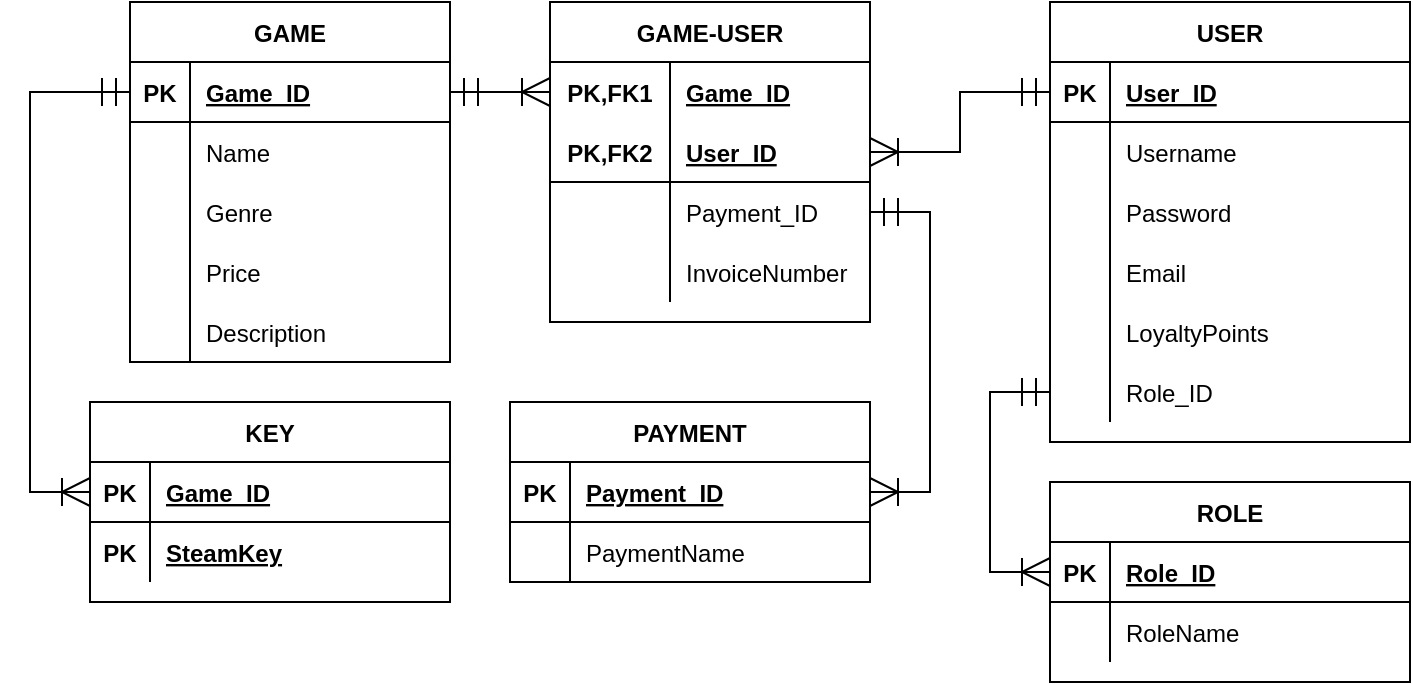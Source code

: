 <mxfile version="15.6.6" type="device"><diagram id="towKXseXOlwu7tHHda_J" name="Page-1"><mxGraphModel dx="1038" dy="547" grid="1" gridSize="10" guides="1" tooltips="1" connect="1" arrows="1" fold="1" page="1" pageScale="1" pageWidth="850" pageHeight="1100" math="0" shadow="0"><root><mxCell id="0"/><mxCell id="1" parent="0"/><mxCell id="dUvEunX3QVjghnQOrQsq-1" value="GAME" style="shape=table;startSize=30;container=1;collapsible=1;childLayout=tableLayout;fixedRows=1;rowLines=0;fontStyle=1;align=center;resizeLast=1;fillColor=default;strokeColor=default;fontColor=default;" parent="1" vertex="1"><mxGeometry x="90" y="40" width="160" height="180" as="geometry"><mxRectangle x="40" y="40" width="60" height="30" as="alternateBounds"/></mxGeometry></mxCell><mxCell id="dUvEunX3QVjghnQOrQsq-2" value="" style="shape=partialRectangle;collapsible=0;dropTarget=0;pointerEvents=0;fillColor=none;top=0;left=0;bottom=1;right=0;points=[[0,0.5],[1,0.5]];portConstraint=eastwest;fontColor=default;" parent="dUvEunX3QVjghnQOrQsq-1" vertex="1"><mxGeometry y="30" width="160" height="30" as="geometry"/></mxCell><mxCell id="dUvEunX3QVjghnQOrQsq-3" value="PK" style="shape=partialRectangle;connectable=0;fillColor=none;top=0;left=0;bottom=0;right=0;fontStyle=1;overflow=hidden;" parent="dUvEunX3QVjghnQOrQsq-2" vertex="1"><mxGeometry width="30" height="30" as="geometry"><mxRectangle width="30" height="30" as="alternateBounds"/></mxGeometry></mxCell><mxCell id="dUvEunX3QVjghnQOrQsq-4" value="Game_ID" style="shape=partialRectangle;connectable=0;fillColor=none;top=0;left=0;bottom=0;right=0;align=left;spacingLeft=6;fontStyle=5;overflow=hidden;fontColor=default;" parent="dUvEunX3QVjghnQOrQsq-2" vertex="1"><mxGeometry x="30" width="130" height="30" as="geometry"><mxRectangle width="130" height="30" as="alternateBounds"/></mxGeometry></mxCell><mxCell id="dUvEunX3QVjghnQOrQsq-5" value="" style="shape=partialRectangle;collapsible=0;dropTarget=0;pointerEvents=0;fillColor=none;top=0;left=0;bottom=0;right=0;points=[[0,0.5],[1,0.5]];portConstraint=eastwest;" parent="dUvEunX3QVjghnQOrQsq-1" vertex="1"><mxGeometry y="60" width="160" height="30" as="geometry"/></mxCell><mxCell id="dUvEunX3QVjghnQOrQsq-6" value="" style="shape=partialRectangle;connectable=0;fillColor=none;top=0;left=0;bottom=0;right=0;editable=1;overflow=hidden;" parent="dUvEunX3QVjghnQOrQsq-5" vertex="1"><mxGeometry width="30" height="30" as="geometry"><mxRectangle width="30" height="30" as="alternateBounds"/></mxGeometry></mxCell><mxCell id="dUvEunX3QVjghnQOrQsq-7" value="Name" style="shape=partialRectangle;connectable=0;fillColor=none;top=0;left=0;bottom=0;right=0;align=left;spacingLeft=6;overflow=hidden;fontColor=default;" parent="dUvEunX3QVjghnQOrQsq-5" vertex="1"><mxGeometry x="30" width="130" height="30" as="geometry"><mxRectangle width="130" height="30" as="alternateBounds"/></mxGeometry></mxCell><mxCell id="dUvEunX3QVjghnQOrQsq-8" value="" style="shape=partialRectangle;collapsible=0;dropTarget=0;pointerEvents=0;fillColor=none;top=0;left=0;bottom=0;right=0;points=[[0,0.5],[1,0.5]];portConstraint=eastwest;" parent="dUvEunX3QVjghnQOrQsq-1" vertex="1"><mxGeometry y="90" width="160" height="30" as="geometry"/></mxCell><mxCell id="dUvEunX3QVjghnQOrQsq-9" value="" style="shape=partialRectangle;connectable=0;fillColor=none;top=0;left=0;bottom=0;right=0;editable=1;overflow=hidden;" parent="dUvEunX3QVjghnQOrQsq-8" vertex="1"><mxGeometry width="30" height="30" as="geometry"><mxRectangle width="30" height="30" as="alternateBounds"/></mxGeometry></mxCell><mxCell id="dUvEunX3QVjghnQOrQsq-10" value="Genre" style="shape=partialRectangle;connectable=0;fillColor=none;top=0;left=0;bottom=0;right=0;align=left;spacingLeft=6;overflow=hidden;fontColor=default;" parent="dUvEunX3QVjghnQOrQsq-8" vertex="1"><mxGeometry x="30" width="130" height="30" as="geometry"><mxRectangle width="130" height="30" as="alternateBounds"/></mxGeometry></mxCell><mxCell id="dUvEunX3QVjghnQOrQsq-11" value="" style="shape=partialRectangle;collapsible=0;dropTarget=0;pointerEvents=0;fillColor=none;top=0;left=0;bottom=0;right=0;points=[[0,0.5],[1,0.5]];portConstraint=eastwest;" parent="dUvEunX3QVjghnQOrQsq-1" vertex="1"><mxGeometry y="120" width="160" height="30" as="geometry"/></mxCell><mxCell id="dUvEunX3QVjghnQOrQsq-12" value="" style="shape=partialRectangle;connectable=0;fillColor=none;top=0;left=0;bottom=0;right=0;editable=1;overflow=hidden;" parent="dUvEunX3QVjghnQOrQsq-11" vertex="1"><mxGeometry width="30" height="30" as="geometry"><mxRectangle width="30" height="30" as="alternateBounds"/></mxGeometry></mxCell><mxCell id="dUvEunX3QVjghnQOrQsq-13" value="Price" style="shape=partialRectangle;connectable=0;fillColor=none;top=0;left=0;bottom=0;right=0;align=left;spacingLeft=6;overflow=hidden;fontColor=default;strokeColor=default;" parent="dUvEunX3QVjghnQOrQsq-11" vertex="1"><mxGeometry x="30" width="130" height="30" as="geometry"><mxRectangle width="130" height="30" as="alternateBounds"/></mxGeometry></mxCell><mxCell id="dUvEunX3QVjghnQOrQsq-14" value="" style="shape=partialRectangle;collapsible=0;dropTarget=0;pointerEvents=0;fillColor=none;top=0;left=0;bottom=0;right=0;points=[[0,0.5],[1,0.5]];portConstraint=eastwest;" parent="dUvEunX3QVjghnQOrQsq-1" vertex="1"><mxGeometry y="150" width="160" height="30" as="geometry"/></mxCell><mxCell id="dUvEunX3QVjghnQOrQsq-15" value="" style="shape=partialRectangle;connectable=0;fillColor=none;top=0;left=0;bottom=0;right=0;editable=1;overflow=hidden;" parent="dUvEunX3QVjghnQOrQsq-14" vertex="1"><mxGeometry width="30" height="30" as="geometry"><mxRectangle width="30" height="30" as="alternateBounds"/></mxGeometry></mxCell><mxCell id="dUvEunX3QVjghnQOrQsq-16" value="Description" style="shape=partialRectangle;connectable=0;fillColor=none;top=0;left=0;bottom=0;right=0;align=left;spacingLeft=6;overflow=hidden;fontColor=default;strokeColor=default;" parent="dUvEunX3QVjghnQOrQsq-14" vertex="1"><mxGeometry x="30" width="130" height="30" as="geometry"><mxRectangle width="130" height="30" as="alternateBounds"/></mxGeometry></mxCell><mxCell id="dUvEunX3QVjghnQOrQsq-82" value="" style="edgeStyle=orthogonalEdgeStyle;fontSize=12;html=1;endArrow=ERoneToMany;startArrow=ERmandOne;rounded=0;fontColor=default;strokeColor=default;labelBackgroundColor=default;exitX=1;exitY=0.5;exitDx=0;exitDy=0;endSize=12;startSize=12;entryX=1;entryY=0.5;entryDx=0;entryDy=0;" parent="1" source="dUvEunX3QVjghnQOrQsq-24" target="dUvEunX3QVjghnQOrQsq-53" edge="1"><mxGeometry width="100" height="100" relative="1" as="geometry"><mxPoint x="510" y="330" as="sourcePoint"/><mxPoint x="490" y="310" as="targetPoint"/><Array as="points"><mxPoint x="490" y="145"/><mxPoint x="490" y="285"/></Array></mxGeometry></mxCell><mxCell id="dUvEunX3QVjghnQOrQsq-17" value="GAME-USER" style="shape=table;startSize=30;container=1;collapsible=1;childLayout=tableLayout;fixedRows=1;rowLines=0;fontStyle=1;align=center;resizeLast=1;fontColor=default;strokeColor=default;fillColor=default;" parent="1" vertex="1"><mxGeometry x="300" y="40" width="160" height="160" as="geometry"/></mxCell><mxCell id="dUvEunX3QVjghnQOrQsq-18" value="" style="shape=partialRectangle;collapsible=0;dropTarget=0;pointerEvents=0;fillColor=none;top=0;left=0;bottom=0;right=0;points=[[0,0.5],[1,0.5]];portConstraint=eastwest;fontColor=default;strokeColor=default;" parent="dUvEunX3QVjghnQOrQsq-17" vertex="1"><mxGeometry y="30" width="160" height="30" as="geometry"/></mxCell><mxCell id="dUvEunX3QVjghnQOrQsq-19" value="PK,FK1" style="shape=partialRectangle;connectable=0;fillColor=none;top=0;left=0;bottom=0;right=0;fontStyle=1;overflow=hidden;fontColor=default;strokeColor=default;" parent="dUvEunX3QVjghnQOrQsq-18" vertex="1"><mxGeometry width="60" height="30" as="geometry"><mxRectangle width="60" height="30" as="alternateBounds"/></mxGeometry></mxCell><mxCell id="dUvEunX3QVjghnQOrQsq-20" value="Game_ID" style="shape=partialRectangle;connectable=0;fillColor=none;top=0;left=0;bottom=0;right=0;align=left;spacingLeft=6;fontStyle=5;overflow=hidden;fontColor=default;strokeColor=default;" parent="dUvEunX3QVjghnQOrQsq-18" vertex="1"><mxGeometry x="60" width="100" height="30" as="geometry"><mxRectangle width="100" height="30" as="alternateBounds"/></mxGeometry></mxCell><mxCell id="dUvEunX3QVjghnQOrQsq-21" value="" style="shape=partialRectangle;collapsible=0;dropTarget=0;pointerEvents=0;fillColor=none;top=0;left=0;bottom=1;right=0;points=[[0,0.5],[1,0.5]];portConstraint=eastwest;fontColor=default;strokeColor=default;" parent="dUvEunX3QVjghnQOrQsq-17" vertex="1"><mxGeometry y="60" width="160" height="30" as="geometry"/></mxCell><mxCell id="dUvEunX3QVjghnQOrQsq-22" value="PK,FK2" style="shape=partialRectangle;connectable=0;fillColor=none;top=0;left=0;bottom=0;right=0;fontStyle=1;overflow=hidden;fontColor=default;strokeColor=default;" parent="dUvEunX3QVjghnQOrQsq-21" vertex="1"><mxGeometry width="60" height="30" as="geometry"><mxRectangle width="60" height="30" as="alternateBounds"/></mxGeometry></mxCell><mxCell id="dUvEunX3QVjghnQOrQsq-23" value="User_ID" style="shape=partialRectangle;connectable=0;fillColor=none;top=0;left=0;bottom=0;right=0;align=left;spacingLeft=6;fontStyle=5;overflow=hidden;fontColor=default;strokeColor=default;" parent="dUvEunX3QVjghnQOrQsq-21" vertex="1"><mxGeometry x="60" width="100" height="30" as="geometry"><mxRectangle width="100" height="30" as="alternateBounds"/></mxGeometry></mxCell><mxCell id="dUvEunX3QVjghnQOrQsq-24" value="" style="shape=partialRectangle;collapsible=0;dropTarget=0;pointerEvents=0;fillColor=none;top=0;left=0;bottom=0;right=0;points=[[0,0.5],[1,0.5]];portConstraint=eastwest;fontColor=default;strokeColor=default;" parent="dUvEunX3QVjghnQOrQsq-17" vertex="1"><mxGeometry y="90" width="160" height="30" as="geometry"/></mxCell><mxCell id="dUvEunX3QVjghnQOrQsq-25" value="" style="shape=partialRectangle;connectable=0;fillColor=none;top=0;left=0;bottom=0;right=0;editable=1;overflow=hidden;fontColor=default;strokeColor=default;" parent="dUvEunX3QVjghnQOrQsq-24" vertex="1"><mxGeometry width="60" height="30" as="geometry"><mxRectangle width="60" height="30" as="alternateBounds"/></mxGeometry></mxCell><mxCell id="dUvEunX3QVjghnQOrQsq-26" value="Payment_ID" style="shape=partialRectangle;connectable=0;fillColor=none;top=0;left=0;bottom=0;right=0;align=left;spacingLeft=6;overflow=hidden;fontColor=default;strokeColor=default;" parent="dUvEunX3QVjghnQOrQsq-24" vertex="1"><mxGeometry x="60" width="100" height="30" as="geometry"><mxRectangle width="100" height="30" as="alternateBounds"/></mxGeometry></mxCell><mxCell id="dUvEunX3QVjghnQOrQsq-27" value="" style="shape=partialRectangle;collapsible=0;dropTarget=0;pointerEvents=0;fillColor=none;top=0;left=0;bottom=0;right=0;points=[[0,0.5],[1,0.5]];portConstraint=eastwest;fontColor=default;strokeColor=default;" parent="dUvEunX3QVjghnQOrQsq-17" vertex="1"><mxGeometry y="120" width="160" height="30" as="geometry"/></mxCell><mxCell id="dUvEunX3QVjghnQOrQsq-28" value="" style="shape=partialRectangle;connectable=0;fillColor=none;top=0;left=0;bottom=0;right=0;editable=1;overflow=hidden;fontColor=default;strokeColor=default;" parent="dUvEunX3QVjghnQOrQsq-27" vertex="1"><mxGeometry width="60" height="30" as="geometry"><mxRectangle width="60" height="30" as="alternateBounds"/></mxGeometry></mxCell><mxCell id="dUvEunX3QVjghnQOrQsq-29" value="InvoiceNumber" style="shape=partialRectangle;connectable=0;fillColor=none;top=0;left=0;bottom=0;right=0;align=left;spacingLeft=6;overflow=hidden;fontColor=default;strokeColor=default;" parent="dUvEunX3QVjghnQOrQsq-27" vertex="1"><mxGeometry x="60" width="100" height="30" as="geometry"><mxRectangle width="100" height="30" as="alternateBounds"/></mxGeometry></mxCell><mxCell id="dUvEunX3QVjghnQOrQsq-30" value="USER" style="shape=table;startSize=30;container=1;collapsible=1;childLayout=tableLayout;fixedRows=1;rowLines=0;fontStyle=1;align=center;resizeLast=1;fontColor=default;strokeColor=default;fillColor=default;" parent="1" vertex="1"><mxGeometry x="550" y="40" width="180" height="220" as="geometry"/></mxCell><mxCell id="dUvEunX3QVjghnQOrQsq-31" value="" style="shape=partialRectangle;collapsible=0;dropTarget=0;pointerEvents=0;fillColor=none;top=0;left=0;bottom=1;right=0;points=[[0,0.5],[1,0.5]];portConstraint=eastwest;fontColor=default;strokeColor=default;" parent="dUvEunX3QVjghnQOrQsq-30" vertex="1"><mxGeometry y="30" width="180" height="30" as="geometry"/></mxCell><mxCell id="dUvEunX3QVjghnQOrQsq-32" value="PK" style="shape=partialRectangle;connectable=0;fillColor=none;top=0;left=0;bottom=0;right=0;fontStyle=1;overflow=hidden;fontColor=default;strokeColor=default;" parent="dUvEunX3QVjghnQOrQsq-31" vertex="1"><mxGeometry width="30" height="30" as="geometry"><mxRectangle width="30" height="30" as="alternateBounds"/></mxGeometry></mxCell><mxCell id="dUvEunX3QVjghnQOrQsq-33" value="User_ID" style="shape=partialRectangle;connectable=0;fillColor=none;top=0;left=0;bottom=0;right=0;align=left;spacingLeft=6;fontStyle=5;overflow=hidden;fontColor=default;strokeColor=default;" parent="dUvEunX3QVjghnQOrQsq-31" vertex="1"><mxGeometry x="30" width="150" height="30" as="geometry"><mxRectangle width="150" height="30" as="alternateBounds"/></mxGeometry></mxCell><mxCell id="dUvEunX3QVjghnQOrQsq-34" value="" style="shape=partialRectangle;collapsible=0;dropTarget=0;pointerEvents=0;fillColor=none;top=0;left=0;bottom=0;right=0;points=[[0,0.5],[1,0.5]];portConstraint=eastwest;fontColor=default;strokeColor=default;" parent="dUvEunX3QVjghnQOrQsq-30" vertex="1"><mxGeometry y="60" width="180" height="30" as="geometry"/></mxCell><mxCell id="dUvEunX3QVjghnQOrQsq-35" value="" style="shape=partialRectangle;connectable=0;fillColor=none;top=0;left=0;bottom=0;right=0;editable=1;overflow=hidden;fontColor=default;strokeColor=default;" parent="dUvEunX3QVjghnQOrQsq-34" vertex="1"><mxGeometry width="30" height="30" as="geometry"><mxRectangle width="30" height="30" as="alternateBounds"/></mxGeometry></mxCell><mxCell id="dUvEunX3QVjghnQOrQsq-36" value="Username" style="shape=partialRectangle;connectable=0;fillColor=none;top=0;left=0;bottom=0;right=0;align=left;spacingLeft=6;overflow=hidden;fontColor=default;strokeColor=default;" parent="dUvEunX3QVjghnQOrQsq-34" vertex="1"><mxGeometry x="30" width="150" height="30" as="geometry"><mxRectangle width="150" height="30" as="alternateBounds"/></mxGeometry></mxCell><mxCell id="dUvEunX3QVjghnQOrQsq-37" value="" style="shape=partialRectangle;collapsible=0;dropTarget=0;pointerEvents=0;fillColor=none;top=0;left=0;bottom=0;right=0;points=[[0,0.5],[1,0.5]];portConstraint=eastwest;fontColor=default;strokeColor=default;" parent="dUvEunX3QVjghnQOrQsq-30" vertex="1"><mxGeometry y="90" width="180" height="30" as="geometry"/></mxCell><mxCell id="dUvEunX3QVjghnQOrQsq-38" value="" style="shape=partialRectangle;connectable=0;fillColor=none;top=0;left=0;bottom=0;right=0;editable=1;overflow=hidden;fontColor=default;strokeColor=default;" parent="dUvEunX3QVjghnQOrQsq-37" vertex="1"><mxGeometry width="30" height="30" as="geometry"><mxRectangle width="30" height="30" as="alternateBounds"/></mxGeometry></mxCell><mxCell id="dUvEunX3QVjghnQOrQsq-39" value="Password" style="shape=partialRectangle;connectable=0;fillColor=none;top=0;left=0;bottom=0;right=0;align=left;spacingLeft=6;overflow=hidden;fontColor=default;strokeColor=default;" parent="dUvEunX3QVjghnQOrQsq-37" vertex="1"><mxGeometry x="30" width="150" height="30" as="geometry"><mxRectangle width="150" height="30" as="alternateBounds"/></mxGeometry></mxCell><mxCell id="dUvEunX3QVjghnQOrQsq-40" value="" style="shape=partialRectangle;collapsible=0;dropTarget=0;pointerEvents=0;fillColor=none;top=0;left=0;bottom=0;right=0;points=[[0,0.5],[1,0.5]];portConstraint=eastwest;fontColor=default;strokeColor=default;" parent="dUvEunX3QVjghnQOrQsq-30" vertex="1"><mxGeometry y="120" width="180" height="30" as="geometry"/></mxCell><mxCell id="dUvEunX3QVjghnQOrQsq-41" value="" style="shape=partialRectangle;connectable=0;fillColor=none;top=0;left=0;bottom=0;right=0;editable=1;overflow=hidden;fontColor=default;strokeColor=default;" parent="dUvEunX3QVjghnQOrQsq-40" vertex="1"><mxGeometry width="30" height="30" as="geometry"><mxRectangle width="30" height="30" as="alternateBounds"/></mxGeometry></mxCell><mxCell id="dUvEunX3QVjghnQOrQsq-42" value="Email" style="shape=partialRectangle;connectable=0;fillColor=none;top=0;left=0;bottom=0;right=0;align=left;spacingLeft=6;overflow=hidden;fontColor=default;strokeColor=default;" parent="dUvEunX3QVjghnQOrQsq-40" vertex="1"><mxGeometry x="30" width="150" height="30" as="geometry"><mxRectangle width="150" height="30" as="alternateBounds"/></mxGeometry></mxCell><mxCell id="dUvEunX3QVjghnQOrQsq-43" value="" style="shape=partialRectangle;collapsible=0;dropTarget=0;pointerEvents=0;fillColor=none;top=0;left=0;bottom=0;right=0;points=[[0,0.5],[1,0.5]];portConstraint=eastwest;fontColor=default;strokeColor=default;" parent="dUvEunX3QVjghnQOrQsq-30" vertex="1"><mxGeometry y="150" width="180" height="30" as="geometry"/></mxCell><mxCell id="dUvEunX3QVjghnQOrQsq-44" value="" style="shape=partialRectangle;connectable=0;fillColor=none;top=0;left=0;bottom=0;right=0;editable=1;overflow=hidden;fontColor=default;strokeColor=default;" parent="dUvEunX3QVjghnQOrQsq-43" vertex="1"><mxGeometry width="30" height="30" as="geometry"><mxRectangle width="30" height="30" as="alternateBounds"/></mxGeometry></mxCell><mxCell id="dUvEunX3QVjghnQOrQsq-45" value="LoyaltyPoints" style="shape=partialRectangle;connectable=0;fillColor=none;top=0;left=0;bottom=0;right=0;align=left;spacingLeft=6;overflow=hidden;fontColor=default;strokeColor=default;" parent="dUvEunX3QVjghnQOrQsq-43" vertex="1"><mxGeometry x="30" width="150" height="30" as="geometry"><mxRectangle width="150" height="30" as="alternateBounds"/></mxGeometry></mxCell><mxCell id="dUvEunX3QVjghnQOrQsq-46" value="" style="shape=partialRectangle;collapsible=0;dropTarget=0;pointerEvents=0;fillColor=none;top=0;left=0;bottom=0;right=0;points=[[0,0.5],[1,0.5]];portConstraint=eastwest;fontColor=default;strokeColor=default;" parent="dUvEunX3QVjghnQOrQsq-30" vertex="1"><mxGeometry y="180" width="180" height="30" as="geometry"/></mxCell><mxCell id="dUvEunX3QVjghnQOrQsq-47" value="" style="shape=partialRectangle;connectable=0;fillColor=none;top=0;left=0;bottom=0;right=0;editable=1;overflow=hidden;fontColor=default;strokeColor=default;" parent="dUvEunX3QVjghnQOrQsq-46" vertex="1"><mxGeometry width="30" height="30" as="geometry"><mxRectangle width="30" height="30" as="alternateBounds"/></mxGeometry></mxCell><mxCell id="dUvEunX3QVjghnQOrQsq-48" value="Role_ID" style="shape=partialRectangle;connectable=0;fillColor=none;top=0;left=0;bottom=0;right=0;align=left;spacingLeft=6;overflow=hidden;fontColor=default;strokeColor=default;" parent="dUvEunX3QVjghnQOrQsq-46" vertex="1"><mxGeometry x="30" width="150" height="30" as="geometry"><mxRectangle width="150" height="30" as="alternateBounds"/></mxGeometry></mxCell><mxCell id="dUvEunX3QVjghnQOrQsq-50" value="" style="edgeStyle=entityRelationEdgeStyle;fontSize=12;html=1;endArrow=ERoneToMany;startArrow=ERmandOne;rounded=0;fontColor=default;entryX=0;entryY=0.5;entryDx=0;entryDy=0;strokeColor=default;labelBackgroundColor=default;exitX=1;exitY=0.5;exitDx=0;exitDy=0;endSize=12;startSize=12;" parent="1" source="dUvEunX3QVjghnQOrQsq-2" target="dUvEunX3QVjghnQOrQsq-18" edge="1"><mxGeometry width="100" height="100" relative="1" as="geometry"><mxPoint x="210" y="380" as="sourcePoint"/><mxPoint x="310" y="280" as="targetPoint"/></mxGeometry></mxCell><mxCell id="dUvEunX3QVjghnQOrQsq-51" value="" style="edgeStyle=orthogonalEdgeStyle;fontSize=12;html=1;endArrow=ERoneToMany;startArrow=ERmandOne;rounded=0;fontColor=default;entryX=1;entryY=0.5;entryDx=0;entryDy=0;strokeColor=default;labelBackgroundColor=default;exitX=0;exitY=0.5;exitDx=0;exitDy=0;endSize=12;startSize=12;" parent="1" source="dUvEunX3QVjghnQOrQsq-31" target="dUvEunX3QVjghnQOrQsq-21" edge="1"><mxGeometry width="100" height="100" relative="1" as="geometry"><mxPoint x="320" y="260" as="sourcePoint"/><mxPoint x="400" y="260" as="targetPoint"/></mxGeometry></mxCell><mxCell id="dUvEunX3QVjghnQOrQsq-52" value="PAYMENT" style="shape=table;startSize=30;container=1;collapsible=1;childLayout=tableLayout;fixedRows=1;rowLines=0;fontStyle=1;align=center;resizeLast=1;fontColor=default;strokeColor=default;fillColor=default;" parent="1" vertex="1"><mxGeometry x="280" y="240" width="180" height="90" as="geometry"/></mxCell><mxCell id="dUvEunX3QVjghnQOrQsq-53" value="" style="shape=partialRectangle;collapsible=0;dropTarget=0;pointerEvents=0;fillColor=none;top=0;left=0;bottom=1;right=0;points=[[0,0.5],[1,0.5]];portConstraint=eastwest;fontColor=default;strokeColor=default;" parent="dUvEunX3QVjghnQOrQsq-52" vertex="1"><mxGeometry y="30" width="180" height="30" as="geometry"/></mxCell><mxCell id="dUvEunX3QVjghnQOrQsq-54" value="PK" style="shape=partialRectangle;connectable=0;fillColor=none;top=0;left=0;bottom=0;right=0;fontStyle=1;overflow=hidden;fontColor=default;strokeColor=default;" parent="dUvEunX3QVjghnQOrQsq-53" vertex="1"><mxGeometry width="30" height="30" as="geometry"><mxRectangle width="30" height="30" as="alternateBounds"/></mxGeometry></mxCell><mxCell id="dUvEunX3QVjghnQOrQsq-55" value="Payment_ID" style="shape=partialRectangle;connectable=0;fillColor=none;top=0;left=0;bottom=0;right=0;align=left;spacingLeft=6;fontStyle=5;overflow=hidden;fontColor=default;strokeColor=default;" parent="dUvEunX3QVjghnQOrQsq-53" vertex="1"><mxGeometry x="30" width="150" height="30" as="geometry"><mxRectangle width="150" height="30" as="alternateBounds"/></mxGeometry></mxCell><mxCell id="dUvEunX3QVjghnQOrQsq-56" value="" style="shape=partialRectangle;collapsible=0;dropTarget=0;pointerEvents=0;fillColor=none;top=0;left=0;bottom=0;right=0;points=[[0,0.5],[1,0.5]];portConstraint=eastwest;fontColor=default;strokeColor=default;" parent="dUvEunX3QVjghnQOrQsq-52" vertex="1"><mxGeometry y="60" width="180" height="30" as="geometry"/></mxCell><mxCell id="dUvEunX3QVjghnQOrQsq-57" value="" style="shape=partialRectangle;connectable=0;fillColor=none;top=0;left=0;bottom=0;right=0;editable=1;overflow=hidden;fontColor=default;strokeColor=default;" parent="dUvEunX3QVjghnQOrQsq-56" vertex="1"><mxGeometry width="30" height="30" as="geometry"><mxRectangle width="30" height="30" as="alternateBounds"/></mxGeometry></mxCell><mxCell id="dUvEunX3QVjghnQOrQsq-58" value="PaymentName" style="shape=partialRectangle;connectable=0;fillColor=none;top=0;left=0;bottom=0;right=0;align=left;spacingLeft=6;overflow=hidden;fontColor=default;strokeColor=default;" parent="dUvEunX3QVjghnQOrQsq-56" vertex="1"><mxGeometry x="30" width="150" height="30" as="geometry"><mxRectangle width="150" height="30" as="alternateBounds"/></mxGeometry></mxCell><mxCell id="dUvEunX3QVjghnQOrQsq-65" value="ROLE" style="shape=table;startSize=30;container=1;collapsible=1;childLayout=tableLayout;fixedRows=1;rowLines=0;fontStyle=1;align=center;resizeLast=1;fontColor=default;strokeColor=default;fillColor=default;" parent="1" vertex="1"><mxGeometry x="550" y="280" width="180" height="100" as="geometry"/></mxCell><mxCell id="dUvEunX3QVjghnQOrQsq-66" value="" style="shape=partialRectangle;collapsible=0;dropTarget=0;pointerEvents=0;fillColor=none;top=0;left=0;bottom=1;right=0;points=[[0,0.5],[1,0.5]];portConstraint=eastwest;fontColor=default;strokeColor=default;" parent="dUvEunX3QVjghnQOrQsq-65" vertex="1"><mxGeometry y="30" width="180" height="30" as="geometry"/></mxCell><mxCell id="dUvEunX3QVjghnQOrQsq-67" value="PK" style="shape=partialRectangle;connectable=0;fillColor=none;top=0;left=0;bottom=0;right=0;fontStyle=1;overflow=hidden;fontColor=default;strokeColor=default;" parent="dUvEunX3QVjghnQOrQsq-66" vertex="1"><mxGeometry width="30" height="30" as="geometry"><mxRectangle width="30" height="30" as="alternateBounds"/></mxGeometry></mxCell><mxCell id="dUvEunX3QVjghnQOrQsq-68" value="Role_ID" style="shape=partialRectangle;connectable=0;fillColor=none;top=0;left=0;bottom=0;right=0;align=left;spacingLeft=6;fontStyle=5;overflow=hidden;fontColor=default;strokeColor=default;" parent="dUvEunX3QVjghnQOrQsq-66" vertex="1"><mxGeometry x="30" width="150" height="30" as="geometry"><mxRectangle width="150" height="30" as="alternateBounds"/></mxGeometry></mxCell><mxCell id="dUvEunX3QVjghnQOrQsq-69" value="" style="shape=partialRectangle;collapsible=0;dropTarget=0;pointerEvents=0;fillColor=none;top=0;left=0;bottom=0;right=0;points=[[0,0.5],[1,0.5]];portConstraint=eastwest;fontColor=default;strokeColor=default;" parent="dUvEunX3QVjghnQOrQsq-65" vertex="1"><mxGeometry y="60" width="180" height="30" as="geometry"/></mxCell><mxCell id="dUvEunX3QVjghnQOrQsq-70" value="" style="shape=partialRectangle;connectable=0;fillColor=none;top=0;left=0;bottom=0;right=0;editable=1;overflow=hidden;fontColor=default;strokeColor=default;" parent="dUvEunX3QVjghnQOrQsq-69" vertex="1"><mxGeometry width="30" height="30" as="geometry"><mxRectangle width="30" height="30" as="alternateBounds"/></mxGeometry></mxCell><mxCell id="dUvEunX3QVjghnQOrQsq-71" value="RoleName" style="shape=partialRectangle;connectable=0;fillColor=none;top=0;left=0;bottom=0;right=0;align=left;spacingLeft=6;overflow=hidden;fontColor=default;strokeColor=default;" parent="dUvEunX3QVjghnQOrQsq-69" vertex="1"><mxGeometry x="30" width="150" height="30" as="geometry"><mxRectangle width="150" height="30" as="alternateBounds"/></mxGeometry></mxCell><mxCell id="dUvEunX3QVjghnQOrQsq-78" value="" style="edgeStyle=orthogonalEdgeStyle;fontSize=12;html=1;endArrow=ERoneToMany;startArrow=ERmandOne;rounded=0;fontColor=default;entryX=0;entryY=0.5;entryDx=0;entryDy=0;strokeColor=default;labelBackgroundColor=default;exitX=0;exitY=0.5;exitDx=0;exitDy=0;endSize=12;startSize=12;" parent="1" source="dUvEunX3QVjghnQOrQsq-46" target="dUvEunX3QVjghnQOrQsq-66" edge="1"><mxGeometry width="100" height="100" relative="1" as="geometry"><mxPoint x="530" y="310" as="sourcePoint"/><mxPoint x="610" y="310" as="targetPoint"/><Array as="points"><mxPoint x="520" y="235"/><mxPoint x="520" y="325"/></Array></mxGeometry></mxCell><mxCell id="dUvEunX3QVjghnQOrQsq-83" value="KEY" style="shape=table;startSize=30;container=1;collapsible=1;childLayout=tableLayout;fixedRows=1;rowLines=0;fontStyle=1;align=center;resizeLast=1;fontColor=default;strokeColor=default;fillColor=default;" parent="1" vertex="1"><mxGeometry x="70" y="240" width="180" height="100" as="geometry"/></mxCell><mxCell id="dUvEunX3QVjghnQOrQsq-84" value="" style="shape=partialRectangle;collapsible=0;dropTarget=0;pointerEvents=0;fillColor=none;top=0;left=0;bottom=1;right=0;points=[[0,0.5],[1,0.5]];portConstraint=eastwest;fontColor=default;strokeColor=default;" parent="dUvEunX3QVjghnQOrQsq-83" vertex="1"><mxGeometry y="30" width="180" height="30" as="geometry"/></mxCell><mxCell id="dUvEunX3QVjghnQOrQsq-85" value="PK" style="shape=partialRectangle;connectable=0;fillColor=none;top=0;left=0;bottom=0;right=0;fontStyle=1;overflow=hidden;fontColor=default;strokeColor=default;" parent="dUvEunX3QVjghnQOrQsq-84" vertex="1"><mxGeometry width="30" height="30" as="geometry"><mxRectangle width="30" height="30" as="alternateBounds"/></mxGeometry></mxCell><mxCell id="dUvEunX3QVjghnQOrQsq-86" value="Game_ID" style="shape=partialRectangle;connectable=0;fillColor=none;top=0;left=0;bottom=0;right=0;align=left;spacingLeft=6;fontStyle=5;overflow=hidden;fontColor=default;strokeColor=default;" parent="dUvEunX3QVjghnQOrQsq-84" vertex="1"><mxGeometry x="30" width="150" height="30" as="geometry"><mxRectangle width="150" height="30" as="alternateBounds"/></mxGeometry></mxCell><mxCell id="dUvEunX3QVjghnQOrQsq-87" value="" style="shape=partialRectangle;collapsible=0;dropTarget=0;pointerEvents=0;fillColor=none;top=0;left=0;bottom=0;right=0;points=[[0,0.5],[1,0.5]];portConstraint=eastwest;fontColor=default;strokeColor=default;fontStyle=1" parent="dUvEunX3QVjghnQOrQsq-83" vertex="1"><mxGeometry y="60" width="180" height="30" as="geometry"/></mxCell><mxCell id="dUvEunX3QVjghnQOrQsq-88" value="PK" style="shape=partialRectangle;connectable=0;fillColor=none;top=0;left=0;bottom=0;right=0;editable=1;overflow=hidden;fontColor=default;strokeColor=default;fontStyle=1" parent="dUvEunX3QVjghnQOrQsq-87" vertex="1"><mxGeometry width="30" height="30" as="geometry"><mxRectangle width="30" height="30" as="alternateBounds"/></mxGeometry></mxCell><mxCell id="dUvEunX3QVjghnQOrQsq-89" value="SteamKey" style="shape=partialRectangle;connectable=0;fillColor=none;top=0;left=0;bottom=0;right=0;align=left;spacingLeft=6;overflow=hidden;fontColor=default;strokeColor=default;fontStyle=5" parent="dUvEunX3QVjghnQOrQsq-87" vertex="1"><mxGeometry x="30" width="150" height="30" as="geometry"><mxRectangle width="150" height="30" as="alternateBounds"/></mxGeometry></mxCell><mxCell id="dUvEunX3QVjghnQOrQsq-96" value="" style="fontSize=12;html=1;endArrow=ERoneToMany;startArrow=ERmandOne;rounded=0;fontColor=default;strokeColor=default;labelBackgroundColor=default;endSize=12;startSize=12;entryX=0;entryY=0.5;entryDx=0;entryDy=0;labelPosition=center;verticalLabelPosition=middle;align=center;verticalAlign=top;horizontal=1;exitX=0;exitY=0.5;exitDx=0;exitDy=0;edgeStyle=orthogonalEdgeStyle;" parent="1" source="dUvEunX3QVjghnQOrQsq-2" target="dUvEunX3QVjghnQOrQsq-84" edge="1"><mxGeometry width="100" height="100" relative="1" as="geometry"><mxPoint x="-50" y="90" as="sourcePoint"/><mxPoint x="330" y="135" as="targetPoint"/><Array as="points"><mxPoint x="40" y="85"/><mxPoint x="40" y="285"/></Array></mxGeometry></mxCell></root></mxGraphModel></diagram></mxfile>